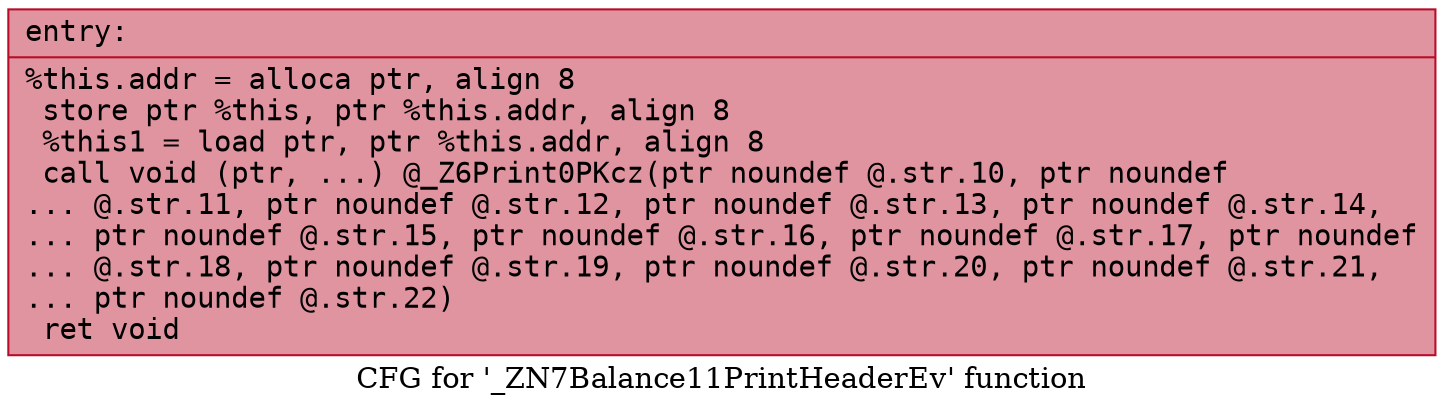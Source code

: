 digraph "CFG for '_ZN7Balance11PrintHeaderEv' function" {
	label="CFG for '_ZN7Balance11PrintHeaderEv' function";

	Node0x556c3c7811f0 [shape=record,color="#b70d28ff", style=filled, fillcolor="#b70d2870" fontname="Courier",label="{entry:\l|  %this.addr = alloca ptr, align 8\l  store ptr %this, ptr %this.addr, align 8\l  %this1 = load ptr, ptr %this.addr, align 8\l  call void (ptr, ...) @_Z6Print0PKcz(ptr noundef @.str.10, ptr noundef\l... @.str.11, ptr noundef @.str.12, ptr noundef @.str.13, ptr noundef @.str.14,\l... ptr noundef @.str.15, ptr noundef @.str.16, ptr noundef @.str.17, ptr noundef\l... @.str.18, ptr noundef @.str.19, ptr noundef @.str.20, ptr noundef @.str.21,\l... ptr noundef @.str.22)\l  ret void\l}"];
}
